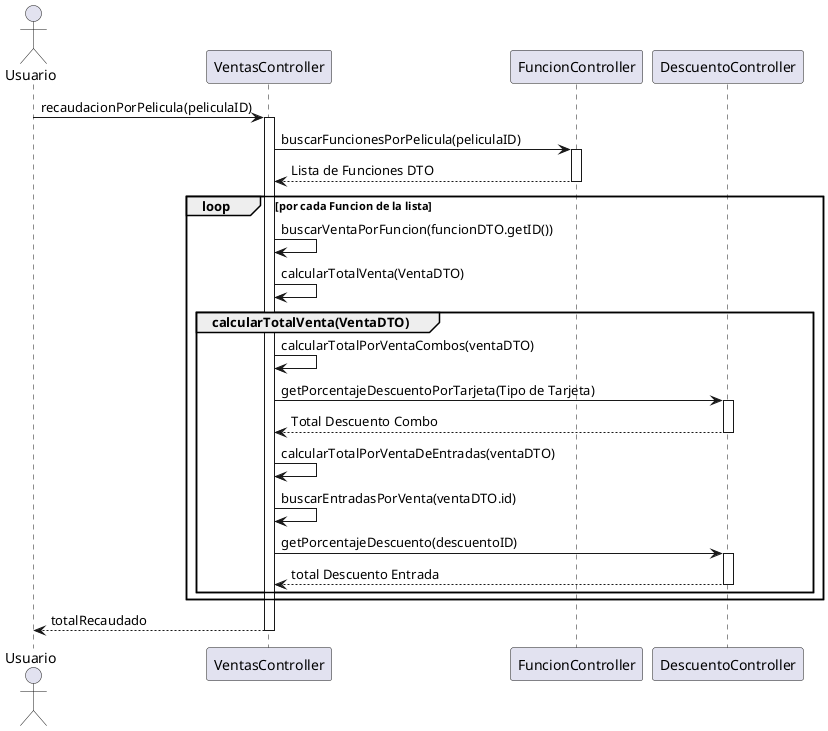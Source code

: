 @startuml
actor Usuario
participant VentasController as VentasC
participant FuncionController as FuncionC
participant DescuentoController as DescuentoC




Usuario -> VentasC : recaudacionPorPelicula(peliculaID)
activate VentasC

VentasC -> FuncionC : buscarFuncionesPorPelicula(peliculaID)
activate FuncionC
FuncionC --> VentasC : Lista de Funciones DTO
deactivate FuncionC

loop por cada Funcion de la lista
     VentasC -> VentasC : buscarVentaPorFuncion(funcionDTO.getID())
     VentasC -> VentasC : calcularTotalVenta(VentaDTO)

    group calcularTotalVenta(VentaDTO)
        VentasC -> VentasC : calcularTotalPorVentaCombos(ventaDTO)
        VentasC -> DescuentoC : getPorcentajeDescuentoPorTarjeta(Tipo de Tarjeta)
        activate DescuentoC
        DescuentoC --> VentasC : Total Descuento Combo
        deactivate DescuentoC


        VentasC -> VentasC : calcularTotalPorVentaDeEntradas(ventaDTO)
        VentasC -> VentasC : buscarEntradasPorVenta(ventaDTO.id)
        VentasC -> DescuentoC : getPorcentajeDescuento(descuentoID)
        activate DescuentoC
        DescuentoC --> VentasC : total Descuento Entrada
        deactivate DescuentoC
    end
end
VentasC --> Usuario : totalRecaudado
deactivate VentasC
@enduml

